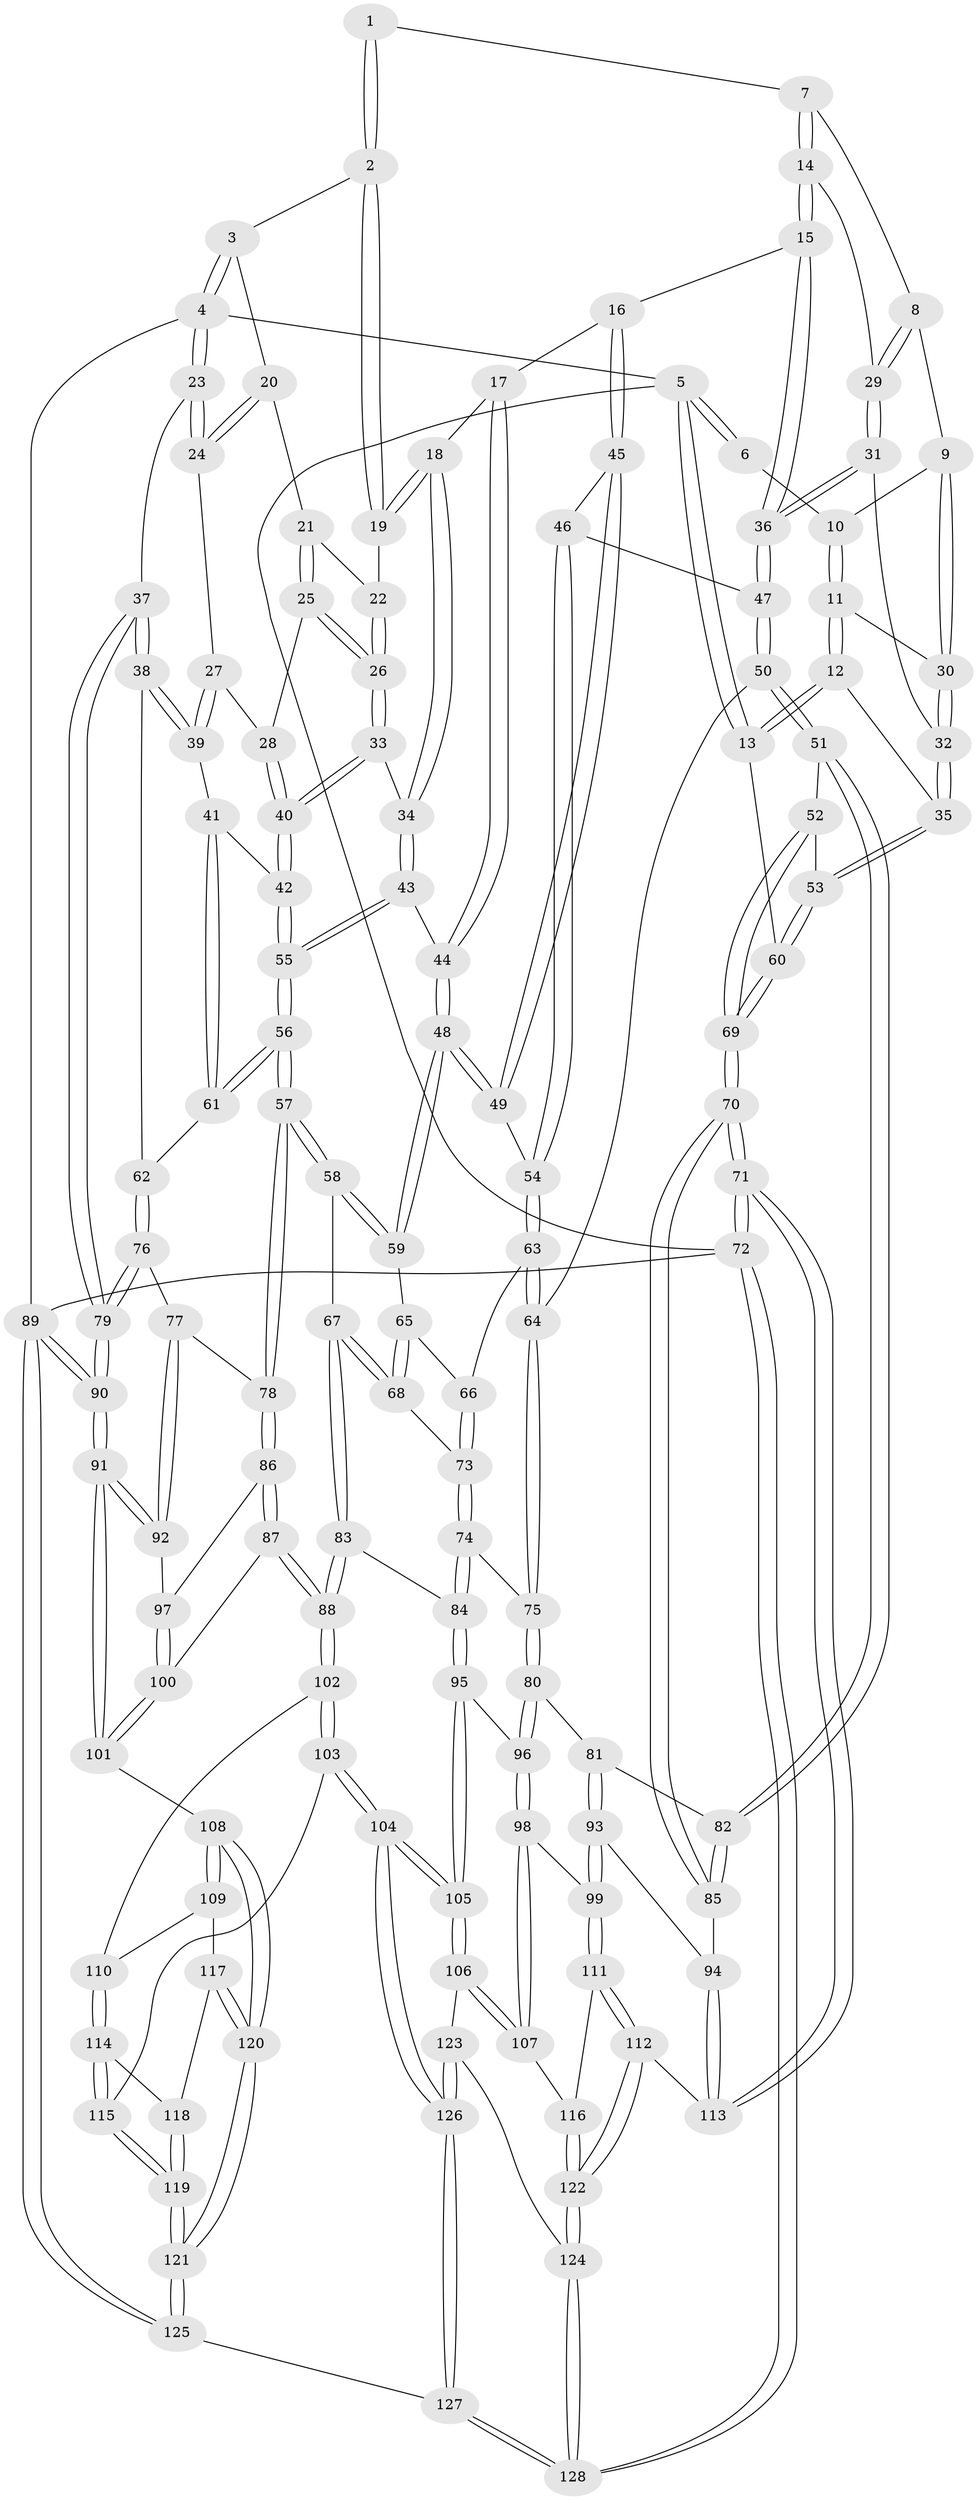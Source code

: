 // Generated by graph-tools (version 1.1) at 2025/17/03/09/25 04:17:10]
// undirected, 128 vertices, 317 edges
graph export_dot {
graph [start="1"]
  node [color=gray90,style=filled];
  1 [pos="+0.2780360805667254+0"];
  2 [pos="+0.5858802809484005+0"];
  3 [pos="+0.8377284837633765+0"];
  4 [pos="+1+0"];
  5 [pos="+0+0"];
  6 [pos="+0.1062126304780905+0"];
  7 [pos="+0.32073813004650326+0.02895429396268794"];
  8 [pos="+0.25303355219691614+0.08855044972052455"];
  9 [pos="+0.2522221454844033+0.08870952129999876"];
  10 [pos="+0.15010581889418134+0"];
  11 [pos="+0.15385447182131065+0.0808747451673905"];
  12 [pos="+0.12311682911544855+0.12795127880019147"];
  13 [pos="+0+0"];
  14 [pos="+0.378418756935141+0.09709745094110259"];
  15 [pos="+0.4051698303907207+0.10529863618454846"];
  16 [pos="+0.4956854025801335+0.10894079533923635"];
  17 [pos="+0.5130053683047912+0.08679543527906615"];
  18 [pos="+0.5572897320101228+0.0046237800148785915"];
  19 [pos="+0.5906742806398453+0"];
  20 [pos="+0.8294342068609705+0.06471412500598685"];
  21 [pos="+0.7944393486601977+0.0688483682742654"];
  22 [pos="+0.7214618974002952+0.04314432029612787"];
  23 [pos="+1+0"];
  24 [pos="+0.9046827578503832+0.0874589275317773"];
  25 [pos="+0.7883780895526507+0.14769110915475683"];
  26 [pos="+0.7196764697616527+0.17526150631209547"];
  27 [pos="+0.9012712819779499+0.10604100972487834"];
  28 [pos="+0.8092385373085524+0.16210289469313147"];
  29 [pos="+0.31595079493913086+0.13172235212278707"];
  30 [pos="+0.23374550727078186+0.10606704654231648"];
  31 [pos="+0.2874047495446055+0.19391115007960225"];
  32 [pos="+0.22868262092867936+0.16967930827509212"];
  33 [pos="+0.7100654960940551+0.19253950053667562"];
  34 [pos="+0.7019947585400471+0.19869807455073496"];
  35 [pos="+0.13186125237978755+0.21311943295443792"];
  36 [pos="+0.3175762402192446+0.24501967134542132"];
  37 [pos="+1+0.31254497325009517"];
  38 [pos="+0.9832942395179699+0.2708736854287497"];
  39 [pos="+0.9107345485288219+0.2317566915876655"];
  40 [pos="+0.8249430076387074+0.22486378356603173"];
  41 [pos="+0.8908811862522729+0.2369071791560749"];
  42 [pos="+0.8317390712445046+0.23194202083949586"];
  43 [pos="+0.6851744257549417+0.22506063123806222"];
  44 [pos="+0.6843820545645389+0.2254156009871083"];
  45 [pos="+0.49503071638793483+0.13232367429986772"];
  46 [pos="+0.44678517088634545+0.20209607819381092"];
  47 [pos="+0.3183467904842528+0.2478069535795477"];
  48 [pos="+0.6044721520132899+0.2948152016939511"];
  49 [pos="+0.546425237903884+0.22844776052485966"];
  50 [pos="+0.2993725356492857+0.3613431946261565"];
  51 [pos="+0.22117205215955466+0.38604419320208816"];
  52 [pos="+0.1256206942609334+0.3119929246162248"];
  53 [pos="+0.1278252713229148+0.22128536490905232"];
  54 [pos="+0.4407367242593909+0.316784727554079"];
  55 [pos="+0.7678397336466948+0.3026501865407776"];
  56 [pos="+0.7744711385453519+0.3933523368540669"];
  57 [pos="+0.7117314395769192+0.43512818637186645"];
  58 [pos="+0.6923886239581479+0.4260931752043502"];
  59 [pos="+0.6027450883263596+0.31067290295116146"];
  60 [pos="+0+0"];
  61 [pos="+0.815372093659579+0.393951343971397"];
  62 [pos="+0.8468946524118589+0.4038489994237347"];
  63 [pos="+0.4277460618008495+0.36270792238246996"];
  64 [pos="+0.3566789006240416+0.3795653045082702"];
  65 [pos="+0.5698250518888021+0.3289472371568862"];
  66 [pos="+0.4402696070632704+0.3660979721281685"];
  67 [pos="+0.5679684970645728+0.46798652369007143"];
  68 [pos="+0.5448836983629042+0.46116723499801665"];
  69 [pos="+0+0.3850159018622656"];
  70 [pos="+0+0.6147840360757122"];
  71 [pos="+0+1"];
  72 [pos="+0+1"];
  73 [pos="+0.5172692020087576+0.4616009725126361"];
  74 [pos="+0.45333001712535725+0.5670077210429885"];
  75 [pos="+0.4115561541655876+0.5649298558545064"];
  76 [pos="+0.937409629435656+0.4809709943492406"];
  77 [pos="+0.8869868392071081+0.5503168853683653"];
  78 [pos="+0.7231461222038068+0.5545738023763613"];
  79 [pos="+1+0.44520114427425656"];
  80 [pos="+0.37584807448630864+0.5924713004069042"];
  81 [pos="+0.24054602436650913+0.5660117709158106"];
  82 [pos="+0.18660347805915864+0.5129977557399731"];
  83 [pos="+0.5898759785762127+0.6453454013079309"];
  84 [pos="+0.5679129279367976+0.6430026945604411"];
  85 [pos="+0+0.6244595945157233"];
  86 [pos="+0.7201978935505764+0.5611711973542537"];
  87 [pos="+0.6197826340436458+0.6544735902619091"];
  88 [pos="+0.6172430079476079+0.6558383075660761"];
  89 [pos="+1+1"];
  90 [pos="+1+1"];
  91 [pos="+1+0.8622961090506144"];
  92 [pos="+0.9082330245760425+0.6658314825971069"];
  93 [pos="+0.2386940034294117+0.7321056896531557"];
  94 [pos="+0.08066861962881039+0.7070451397942568"];
  95 [pos="+0.463117581349523+0.7230736353433593"];
  96 [pos="+0.3684716687934317+0.6750309465680319"];
  97 [pos="+0.8017986193603681+0.6508162547915065"];
  98 [pos="+0.30733299135444325+0.7482932377373229"];
  99 [pos="+0.25338171827121914+0.7460234271268847"];
  100 [pos="+0.7776074370555669+0.7231603999141563"];
  101 [pos="+0.8251903245572811+0.8129647814618566"];
  102 [pos="+0.62143144218562+0.7213134891108419"];
  103 [pos="+0.4900001973397275+0.8552062032705393"];
  104 [pos="+0.45243891328783253+0.8612014117325045"];
  105 [pos="+0.4465145412997048+0.8550890489840468"];
  106 [pos="+0.3848545972259537+0.8345347938084337"];
  107 [pos="+0.3788336479939393+0.8311791319506474"];
  108 [pos="+0.7284780828488958+0.8354216687232574"];
  109 [pos="+0.6724611830471818+0.7863375444285106"];
  110 [pos="+0.6272017922613661+0.7309157835958535"];
  111 [pos="+0.22151310898714927+0.8252482813848964"];
  112 [pos="+0.18911235085283046+0.8765908310076289"];
  113 [pos="+0.11846890409027475+0.8664986498604014"];
  114 [pos="+0.600152428847744+0.8441128080628062"];
  115 [pos="+0.505783044498405+0.861385595131592"];
  116 [pos="+0.30905524993261513+0.868370608058648"];
  117 [pos="+0.6191915321855419+0.8534305786891554"];
  118 [pos="+0.6057598719865478+0.8489093817622763"];
  119 [pos="+0.5860894105079584+0.9127532341226943"];
  120 [pos="+0.6714510147786107+0.9517695083189349"];
  121 [pos="+0.6634155796515396+0.9779121946204103"];
  122 [pos="+0.23649546299246268+0.955429916655517"];
  123 [pos="+0.3273159203222164+0.915927065592547"];
  124 [pos="+0.24351839159115501+0.9810792398997082"];
  125 [pos="+0.6850405783574558+1"];
  126 [pos="+0.4396778304800595+0.9800975594814896"];
  127 [pos="+0.42903465585252804+1"];
  128 [pos="+0.2665289100232556+1"];
  1 -- 2;
  1 -- 2;
  1 -- 7;
  2 -- 3;
  2 -- 19;
  2 -- 19;
  3 -- 4;
  3 -- 4;
  3 -- 20;
  4 -- 5;
  4 -- 23;
  4 -- 23;
  4 -- 89;
  5 -- 6;
  5 -- 6;
  5 -- 13;
  5 -- 13;
  5 -- 72;
  6 -- 10;
  7 -- 8;
  7 -- 14;
  7 -- 14;
  8 -- 9;
  8 -- 29;
  8 -- 29;
  9 -- 10;
  9 -- 30;
  9 -- 30;
  10 -- 11;
  10 -- 11;
  11 -- 12;
  11 -- 12;
  11 -- 30;
  12 -- 13;
  12 -- 13;
  12 -- 35;
  13 -- 60;
  14 -- 15;
  14 -- 15;
  14 -- 29;
  15 -- 16;
  15 -- 36;
  15 -- 36;
  16 -- 17;
  16 -- 45;
  16 -- 45;
  17 -- 18;
  17 -- 44;
  17 -- 44;
  18 -- 19;
  18 -- 19;
  18 -- 34;
  18 -- 34;
  19 -- 22;
  20 -- 21;
  20 -- 24;
  20 -- 24;
  21 -- 22;
  21 -- 25;
  21 -- 25;
  22 -- 26;
  22 -- 26;
  23 -- 24;
  23 -- 24;
  23 -- 37;
  24 -- 27;
  25 -- 26;
  25 -- 26;
  25 -- 28;
  26 -- 33;
  26 -- 33;
  27 -- 28;
  27 -- 39;
  27 -- 39;
  28 -- 40;
  28 -- 40;
  29 -- 31;
  29 -- 31;
  30 -- 32;
  30 -- 32;
  31 -- 32;
  31 -- 36;
  31 -- 36;
  32 -- 35;
  32 -- 35;
  33 -- 34;
  33 -- 40;
  33 -- 40;
  34 -- 43;
  34 -- 43;
  35 -- 53;
  35 -- 53;
  36 -- 47;
  36 -- 47;
  37 -- 38;
  37 -- 38;
  37 -- 79;
  37 -- 79;
  38 -- 39;
  38 -- 39;
  38 -- 62;
  39 -- 41;
  40 -- 42;
  40 -- 42;
  41 -- 42;
  41 -- 61;
  41 -- 61;
  42 -- 55;
  42 -- 55;
  43 -- 44;
  43 -- 55;
  43 -- 55;
  44 -- 48;
  44 -- 48;
  45 -- 46;
  45 -- 49;
  45 -- 49;
  46 -- 47;
  46 -- 54;
  46 -- 54;
  47 -- 50;
  47 -- 50;
  48 -- 49;
  48 -- 49;
  48 -- 59;
  48 -- 59;
  49 -- 54;
  50 -- 51;
  50 -- 51;
  50 -- 64;
  51 -- 52;
  51 -- 82;
  51 -- 82;
  52 -- 53;
  52 -- 69;
  52 -- 69;
  53 -- 60;
  53 -- 60;
  54 -- 63;
  54 -- 63;
  55 -- 56;
  55 -- 56;
  56 -- 57;
  56 -- 57;
  56 -- 61;
  56 -- 61;
  57 -- 58;
  57 -- 58;
  57 -- 78;
  57 -- 78;
  58 -- 59;
  58 -- 59;
  58 -- 67;
  59 -- 65;
  60 -- 69;
  60 -- 69;
  61 -- 62;
  62 -- 76;
  62 -- 76;
  63 -- 64;
  63 -- 64;
  63 -- 66;
  64 -- 75;
  64 -- 75;
  65 -- 66;
  65 -- 68;
  65 -- 68;
  66 -- 73;
  66 -- 73;
  67 -- 68;
  67 -- 68;
  67 -- 83;
  67 -- 83;
  68 -- 73;
  69 -- 70;
  69 -- 70;
  70 -- 71;
  70 -- 71;
  70 -- 85;
  70 -- 85;
  71 -- 72;
  71 -- 72;
  71 -- 113;
  71 -- 113;
  72 -- 128;
  72 -- 128;
  72 -- 89;
  73 -- 74;
  73 -- 74;
  74 -- 75;
  74 -- 84;
  74 -- 84;
  75 -- 80;
  75 -- 80;
  76 -- 77;
  76 -- 79;
  76 -- 79;
  77 -- 78;
  77 -- 92;
  77 -- 92;
  78 -- 86;
  78 -- 86;
  79 -- 90;
  79 -- 90;
  80 -- 81;
  80 -- 96;
  80 -- 96;
  81 -- 82;
  81 -- 93;
  81 -- 93;
  82 -- 85;
  82 -- 85;
  83 -- 84;
  83 -- 88;
  83 -- 88;
  84 -- 95;
  84 -- 95;
  85 -- 94;
  86 -- 87;
  86 -- 87;
  86 -- 97;
  87 -- 88;
  87 -- 88;
  87 -- 100;
  88 -- 102;
  88 -- 102;
  89 -- 90;
  89 -- 90;
  89 -- 125;
  89 -- 125;
  90 -- 91;
  90 -- 91;
  91 -- 92;
  91 -- 92;
  91 -- 101;
  91 -- 101;
  92 -- 97;
  93 -- 94;
  93 -- 99;
  93 -- 99;
  94 -- 113;
  94 -- 113;
  95 -- 96;
  95 -- 105;
  95 -- 105;
  96 -- 98;
  96 -- 98;
  97 -- 100;
  97 -- 100;
  98 -- 99;
  98 -- 107;
  98 -- 107;
  99 -- 111;
  99 -- 111;
  100 -- 101;
  100 -- 101;
  101 -- 108;
  102 -- 103;
  102 -- 103;
  102 -- 110;
  103 -- 104;
  103 -- 104;
  103 -- 115;
  104 -- 105;
  104 -- 105;
  104 -- 126;
  104 -- 126;
  105 -- 106;
  105 -- 106;
  106 -- 107;
  106 -- 107;
  106 -- 123;
  107 -- 116;
  108 -- 109;
  108 -- 109;
  108 -- 120;
  108 -- 120;
  109 -- 110;
  109 -- 117;
  110 -- 114;
  110 -- 114;
  111 -- 112;
  111 -- 112;
  111 -- 116;
  112 -- 113;
  112 -- 122;
  112 -- 122;
  114 -- 115;
  114 -- 115;
  114 -- 118;
  115 -- 119;
  115 -- 119;
  116 -- 122;
  116 -- 122;
  117 -- 118;
  117 -- 120;
  117 -- 120;
  118 -- 119;
  118 -- 119;
  119 -- 121;
  119 -- 121;
  120 -- 121;
  120 -- 121;
  121 -- 125;
  121 -- 125;
  122 -- 124;
  122 -- 124;
  123 -- 124;
  123 -- 126;
  123 -- 126;
  124 -- 128;
  124 -- 128;
  125 -- 127;
  126 -- 127;
  126 -- 127;
  127 -- 128;
  127 -- 128;
}
